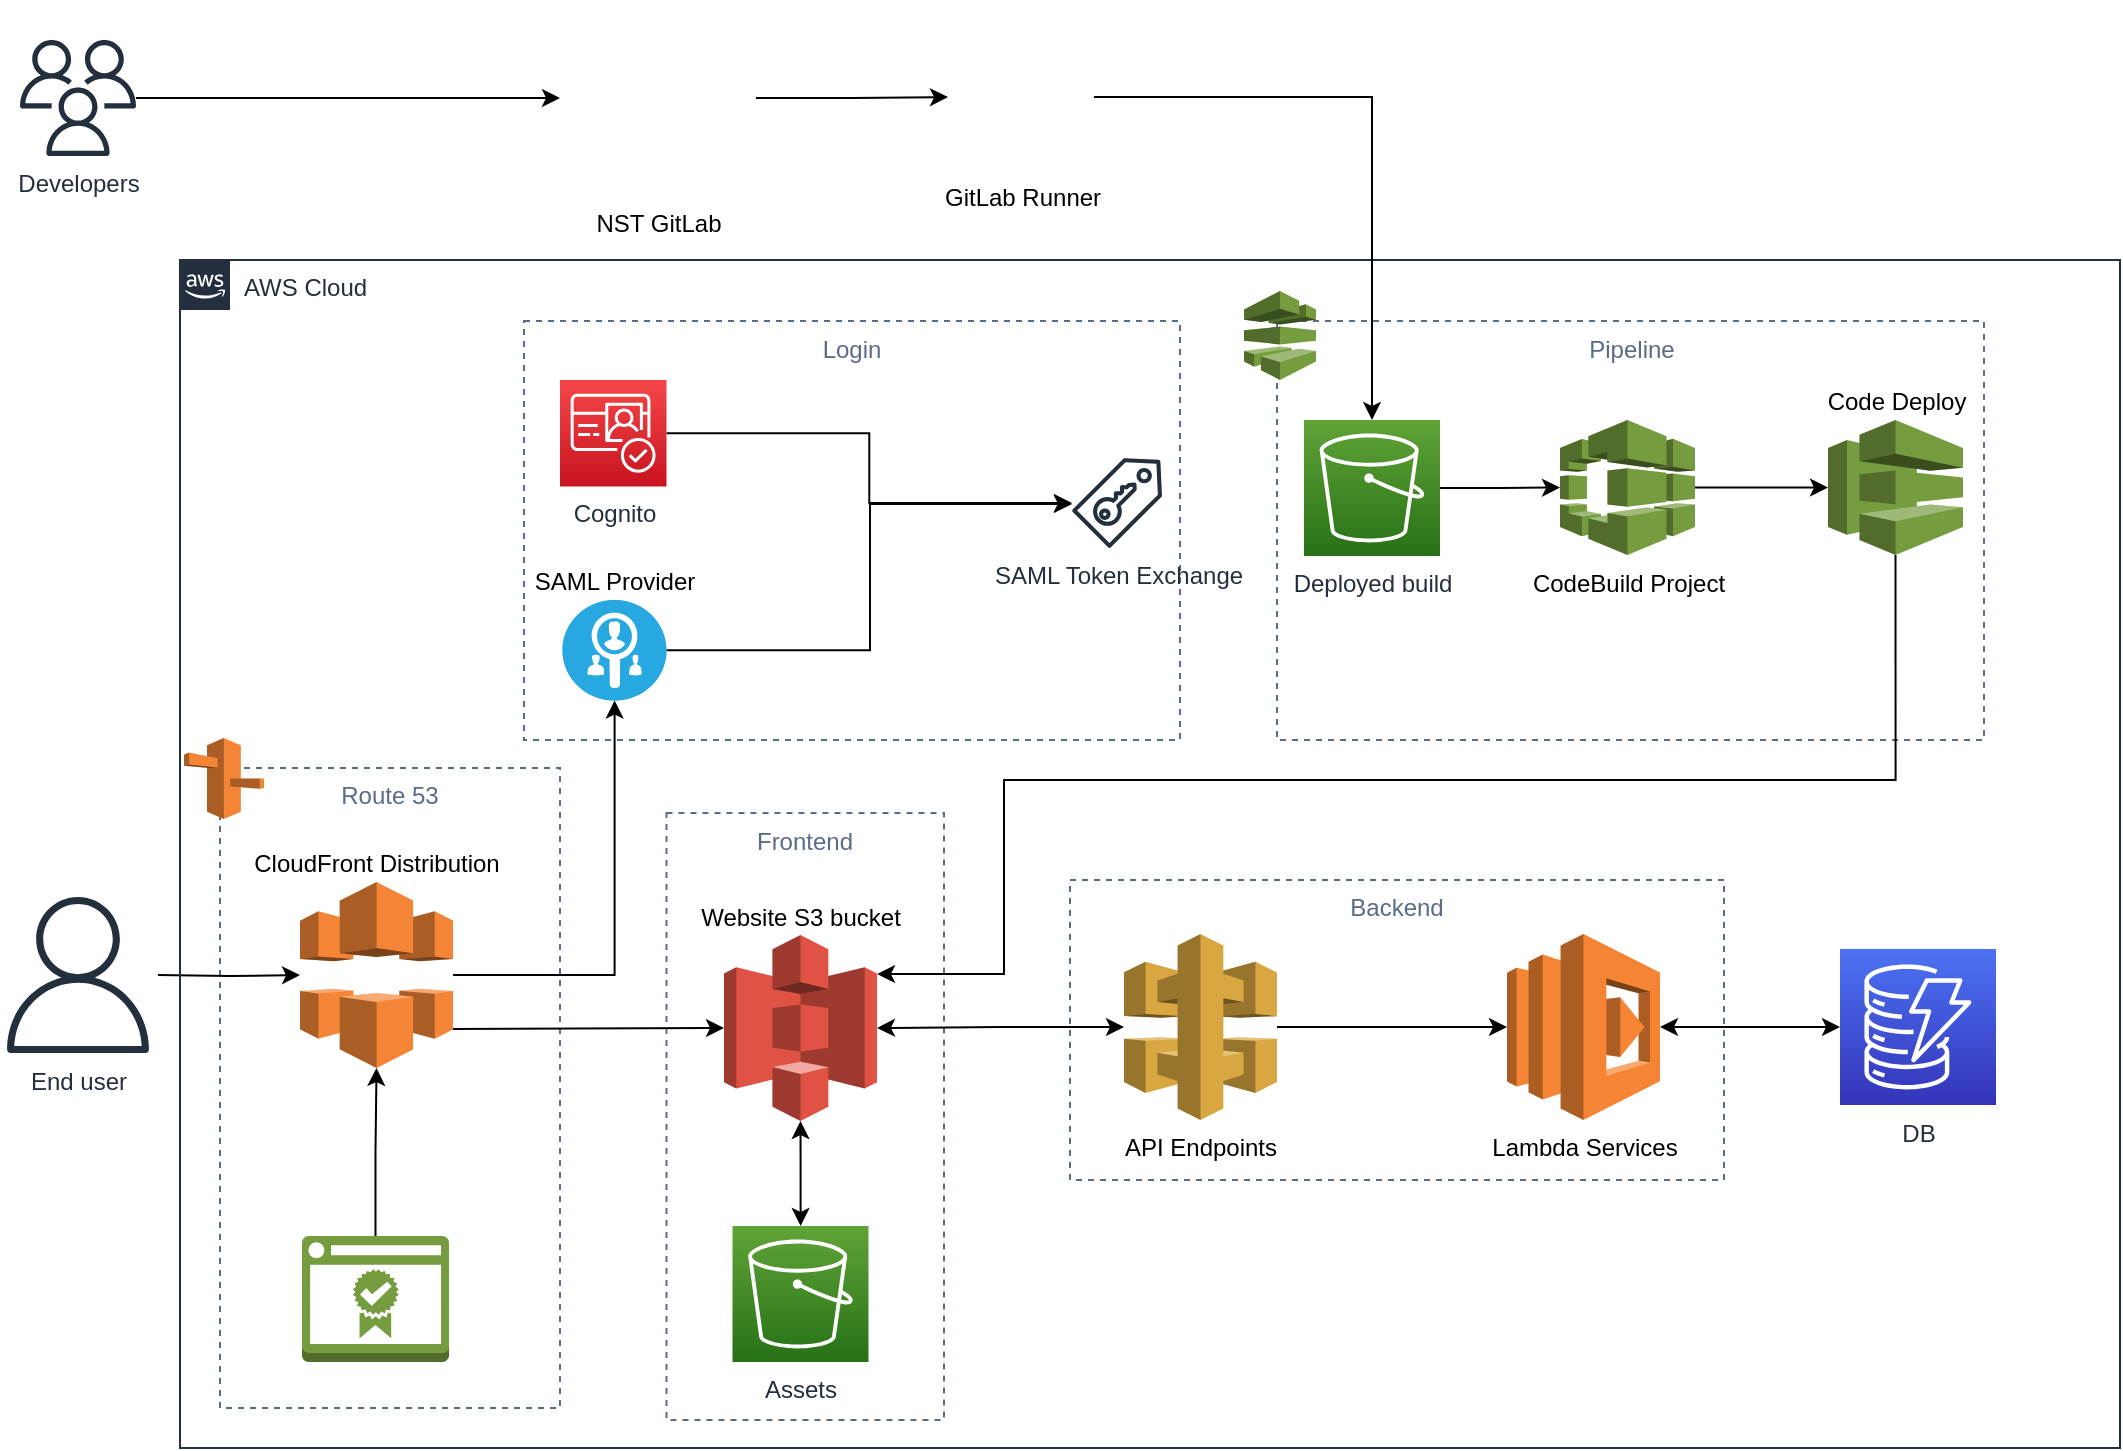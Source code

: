 <mxfile version="21.2.7" type="github">
  <diagram name="Página-1" id="fE384wR1jabPb37ffEca">
    <mxGraphModel dx="1434" dy="764" grid="1" gridSize="10" guides="1" tooltips="1" connect="1" arrows="1" fold="1" page="1" pageScale="1" pageWidth="1169" pageHeight="827" math="0" shadow="0">
      <root>
        <mxCell id="0" />
        <mxCell id="1" parent="0" />
        <mxCell id="pLiGsbW3u7w3T1KPEx4M-20" value="Pipeline" style="fillColor=none;strokeColor=#5A6C86;dashed=1;verticalAlign=top;fontStyle=0;fontColor=#5A6C86;whiteSpace=wrap;html=1;" vertex="1" parent="1">
          <mxGeometry x="676.5" y="170.5" width="353.5" height="209.5" as="geometry" />
        </mxCell>
        <mxCell id="pLiGsbW3u7w3T1KPEx4M-17" value="Login" style="fillColor=none;strokeColor=#5A6C86;dashed=1;verticalAlign=top;fontStyle=0;fontColor=#5A6C86;whiteSpace=wrap;html=1;" vertex="1" parent="1">
          <mxGeometry x="300" y="170.5" width="328" height="209.5" as="geometry" />
        </mxCell>
        <mxCell id="pLiGsbW3u7w3T1KPEx4M-16" value="Frontend" style="fillColor=none;strokeColor=#5A6C86;dashed=1;verticalAlign=top;fontStyle=0;fontColor=#5A6C86;whiteSpace=wrap;html=1;" vertex="1" parent="1">
          <mxGeometry x="371.25" y="416.5" width="138.75" height="303.5" as="geometry" />
        </mxCell>
        <mxCell id="pLiGsbW3u7w3T1KPEx4M-12" value="Route 53" style="fillColor=none;strokeColor=#5A6C86;dashed=1;verticalAlign=top;fontStyle=0;fontColor=#5A6C86;whiteSpace=wrap;html=1;" vertex="1" parent="1">
          <mxGeometry x="148" y="394" width="170" height="320" as="geometry" />
        </mxCell>
        <mxCell id="GxW3i4fvFmKfIBVBl3X--23" style="edgeStyle=orthogonalEdgeStyle;rounded=0;orthogonalLoop=1;jettySize=auto;html=1;" parent="1" target="GxW3i4fvFmKfIBVBl3X--22" edge="1">
          <mxGeometry relative="1" as="geometry">
            <mxPoint x="117" y="497.5" as="sourcePoint" />
          </mxGeometry>
        </mxCell>
        <mxCell id="GxW3i4fvFmKfIBVBl3X--18" value="AWS Cloud" style="points=[[0,0],[0.25,0],[0.5,0],[0.75,0],[1,0],[1,0.25],[1,0.5],[1,0.75],[1,1],[0.75,1],[0.5,1],[0.25,1],[0,1],[0,0.75],[0,0.5],[0,0.25]];outlineConnect=0;gradientColor=none;html=1;whiteSpace=wrap;fontSize=12;fontStyle=0;container=0;pointerEvents=0;collapsible=0;recursiveResize=0;shape=mxgraph.aws4.group;grIcon=mxgraph.aws4.group_aws_cloud_alt;strokeColor=#232F3E;fillColor=none;verticalAlign=top;align=left;spacingLeft=30;fontColor=#232F3E;dashed=0;" parent="1" vertex="1">
          <mxGeometry x="128" y="140" width="970" height="594" as="geometry" />
        </mxCell>
        <mxCell id="JycF7Gccy_H-R-XDxZl8-8" style="edgeStyle=orthogonalEdgeStyle;rounded=0;orthogonalLoop=1;jettySize=auto;html=1;" parent="1" source="GxW3i4fvFmKfIBVBl3X--22" target="JycF7Gccy_H-R-XDxZl8-5" edge="1">
          <mxGeometry relative="1" as="geometry" />
        </mxCell>
        <mxCell id="GxW3i4fvFmKfIBVBl3X--22" value="CloudFront Distribution" style="outlineConnect=0;dashed=0;verticalLabelPosition=top;verticalAlign=bottom;align=center;html=1;shape=mxgraph.aws3.cloudfront;fillColor=#F58536;gradientColor=none;labelPosition=center;" parent="1" vertex="1">
          <mxGeometry x="188" y="451" width="76.5" height="93" as="geometry" />
        </mxCell>
        <mxCell id="GxW3i4fvFmKfIBVBl3X--45" style="edgeStyle=orthogonalEdgeStyle;rounded=0;orthogonalLoop=1;jettySize=auto;html=1;" parent="1" source="GxW3i4fvFmKfIBVBl3X--44" target="GxW3i4fvFmKfIBVBl3X--22" edge="1">
          <mxGeometry relative="1" as="geometry" />
        </mxCell>
        <mxCell id="GxW3i4fvFmKfIBVBl3X--44" value="" style="outlineConnect=0;dashed=0;verticalLabelPosition=bottom;verticalAlign=top;align=center;html=1;shape=mxgraph.aws3.certificate_manager_2;fillColor=#759C3E;gradientColor=none;" parent="1" vertex="1">
          <mxGeometry x="189" y="628" width="73.5" height="63" as="geometry" />
        </mxCell>
        <mxCell id="pLiGsbW3u7w3T1KPEx4M-4" value="" style="endArrow=classic;html=1;rounded=0;exitX=1;exitY=0.79;exitDx=0;exitDy=0;exitPerimeter=0;entryX=0;entryY=0.5;entryDx=0;entryDy=0;entryPerimeter=0;" edge="1" parent="1" source="GxW3i4fvFmKfIBVBl3X--22" target="GxW3i4fvFmKfIBVBl3X--25">
          <mxGeometry width="50" height="50" relative="1" as="geometry">
            <mxPoint x="598" y="434" as="sourcePoint" />
            <mxPoint x="648" y="384" as="targetPoint" />
            <Array as="points" />
          </mxGeometry>
        </mxCell>
        <mxCell id="GxW3i4fvFmKfIBVBl3X--25" value="Website S3 bucket" style="outlineConnect=0;dashed=0;verticalLabelPosition=top;verticalAlign=bottom;align=center;html=1;shape=mxgraph.aws3.s3;fillColor=#E05243;gradientColor=none;labelPosition=center;" parent="1" vertex="1">
          <mxGeometry x="400" y="477.5" width="76.5" height="93" as="geometry" />
        </mxCell>
        <mxCell id="GxW3i4fvFmKfIBVBl3X--40" value="" style="outlineConnect=0;dashed=0;verticalLabelPosition=bottom;verticalAlign=top;align=center;html=1;shape=mxgraph.aws3.route_53;fillColor=#F58536;gradientColor=none;" parent="1" vertex="1">
          <mxGeometry x="130" y="379" width="40" height="40.5" as="geometry" />
        </mxCell>
        <mxCell id="YWNPY7S2GgF7NO56taii-2" style="edgeStyle=orthogonalEdgeStyle;rounded=0;orthogonalLoop=1;jettySize=auto;html=1;startArrow=classic;startFill=1;" parent="1" source="GxW3i4fvFmKfIBVBl3X--24" target="GxW3i4fvFmKfIBVBl3X--25" edge="1">
          <mxGeometry relative="1" as="geometry" />
        </mxCell>
        <mxCell id="YWNPY7S2GgF7NO56taii-4" style="edgeStyle=orthogonalEdgeStyle;rounded=0;orthogonalLoop=1;jettySize=auto;html=1;startArrow=classic;startFill=1;" parent="1" source="YWNPY7S2GgF7NO56taii-3" target="GxW3i4fvFmKfIBVBl3X--25" edge="1">
          <mxGeometry relative="1" as="geometry">
            <mxPoint x="588" y="473" as="sourcePoint" />
          </mxGeometry>
        </mxCell>
        <mxCell id="pLiGsbW3u7w3T1KPEx4M-10" style="edgeStyle=orthogonalEdgeStyle;rounded=0;orthogonalLoop=1;jettySize=auto;html=1;" edge="1" parent="1" source="JycF7Gccy_H-R-XDxZl8-1" target="JycF7Gccy_H-R-XDxZl8-3">
          <mxGeometry relative="1" as="geometry" />
        </mxCell>
        <mxCell id="JycF7Gccy_H-R-XDxZl8-1" value="Cognito" style="sketch=0;points=[[0,0,0],[0.25,0,0],[0.5,0,0],[0.75,0,0],[1,0,0],[0,1,0],[0.25,1,0],[0.5,1,0],[0.75,1,0],[1,1,0],[0,0.25,0],[0,0.5,0],[0,0.75,0],[1,0.25,0],[1,0.5,0],[1,0.75,0]];outlineConnect=0;fontColor=#232F3E;gradientColor=#F54749;gradientDirection=north;fillColor=#C7131F;strokeColor=#ffffff;dashed=0;verticalLabelPosition=bottom;verticalAlign=top;align=center;html=1;fontSize=12;fontStyle=0;aspect=fixed;shape=mxgraph.aws4.resourceIcon;resIcon=mxgraph.aws4.cognito;" parent="1" vertex="1">
          <mxGeometry x="318" y="200" width="53.25" height="53.25" as="geometry" />
        </mxCell>
        <mxCell id="JycF7Gccy_H-R-XDxZl8-3" value="SAML Token Exchange" style="sketch=0;outlineConnect=0;fontColor=#232F3E;gradientColor=none;fillColor=#232F3D;strokeColor=none;dashed=0;verticalLabelPosition=bottom;verticalAlign=top;align=center;html=1;fontSize=12;fontStyle=0;aspect=fixed;pointerEvents=1;shape=mxgraph.aws4.saml_token;" parent="1" vertex="1">
          <mxGeometry x="574" y="239" width="45" height="45" as="geometry" />
        </mxCell>
        <mxCell id="JycF7Gccy_H-R-XDxZl8-6" style="edgeStyle=orthogonalEdgeStyle;rounded=0;orthogonalLoop=1;jettySize=auto;html=1;exitX=1;exitY=0.5;exitDx=0;exitDy=0;exitPerimeter=0;" parent="1" source="JycF7Gccy_H-R-XDxZl8-5" target="JycF7Gccy_H-R-XDxZl8-3" edge="1">
          <mxGeometry relative="1" as="geometry">
            <Array as="points">
              <mxPoint x="473" y="335" />
              <mxPoint x="473" y="262" />
            </Array>
          </mxGeometry>
        </mxCell>
        <mxCell id="JycF7Gccy_H-R-XDxZl8-5" value="SAML Provider" style="fillColor=#28A8E0;verticalLabelPosition=top;sketch=0;html=1;strokeColor=#ffffff;verticalAlign=bottom;align=center;points=[[0.145,0.145,0],[0.5,0,0],[0.855,0.145,0],[1,0.5,0],[0.855,0.855,0],[0.5,1,0],[0.145,0.855,0],[0,0.5,0]];pointerEvents=1;shape=mxgraph.cisco_safe.compositeIcon;bgIcon=ellipse;resIcon=mxgraph.cisco_safe.capability.identity_authorization_alt;labelPosition=center;" parent="1" vertex="1">
          <mxGeometry x="319.25" y="310" width="52" height="50.25" as="geometry" />
        </mxCell>
        <mxCell id="YWNPY7S2GgF7NO56taii-3" value="Assets" style="sketch=0;points=[[0,0,0],[0.25,0,0],[0.5,0,0],[0.75,0,0],[1,0,0],[0,1,0],[0.25,1,0],[0.5,1,0],[0.75,1,0],[1,1,0],[0,0.25,0],[0,0.5,0],[0,0.75,0],[1,0.25,0],[1,0.5,0],[1,0.75,0]];outlineConnect=0;fontColor=#232F3E;gradientColor=#60A337;gradientDirection=north;fillColor=#277116;strokeColor=#ffffff;dashed=0;verticalLabelPosition=bottom;verticalAlign=top;align=center;html=1;fontSize=12;fontStyle=0;aspect=fixed;shape=mxgraph.aws4.resourceIcon;resIcon=mxgraph.aws4.s3;labelPosition=center;" parent="1" vertex="1">
          <mxGeometry x="404.25" y="623" width="68" height="68" as="geometry" />
        </mxCell>
        <mxCell id="YWNPY7S2GgF7NO56taii-7" style="edgeStyle=orthogonalEdgeStyle;rounded=0;orthogonalLoop=1;jettySize=auto;html=1;" parent="1" source="GxW3i4fvFmKfIBVBl3X--24" target="pLiGsbW3u7w3T1KPEx4M-6" edge="1">
          <mxGeometry relative="1" as="geometry">
            <mxPoint x="782.5" y="503.5" as="targetPoint" />
          </mxGeometry>
        </mxCell>
        <mxCell id="YWNPY7S2GgF7NO56taii-6" style="edgeStyle=orthogonalEdgeStyle;rounded=0;orthogonalLoop=1;jettySize=auto;html=1;startArrow=classic;startFill=1;" parent="1" source="pLiGsbW3u7w3T1KPEx4M-6" target="pLiGsbW3u7w3T1KPEx4M-1" edge="1">
          <mxGeometry relative="1" as="geometry">
            <mxPoint x="817" y="467.5" as="sourcePoint" />
            <mxPoint x="896" y="568.5" as="targetPoint" />
          </mxGeometry>
        </mxCell>
        <mxCell id="pLiGsbW3u7w3T1KPEx4M-1" value="DB" style="sketch=0;points=[[0,0,0],[0.25,0,0],[0.5,0,0],[0.75,0,0],[1,0,0],[0,1,0],[0.25,1,0],[0.5,1,0],[0.75,1,0],[1,1,0],[0,0.25,0],[0,0.5,0],[0,0.75,0],[1,0.25,0],[1,0.5,0],[1,0.75,0]];outlineConnect=0;fontColor=#232F3E;gradientColor=#4D72F3;gradientDirection=north;fillColor=#3334B9;strokeColor=#ffffff;dashed=0;verticalLabelPosition=bottom;verticalAlign=top;align=center;html=1;fontSize=12;fontStyle=0;aspect=fixed;shape=mxgraph.aws4.resourceIcon;resIcon=mxgraph.aws4.dynamodb;" vertex="1" parent="1">
          <mxGeometry x="958" y="484.5" width="78" height="78" as="geometry" />
        </mxCell>
        <mxCell id="GxW3i4fvFmKfIBVBl3X--24" value="API Endpoints" style="outlineConnect=0;dashed=0;verticalLabelPosition=bottom;verticalAlign=top;align=center;html=1;shape=mxgraph.aws3.api_gateway;fillColor=#D9A741;gradientColor=none;" parent="1" vertex="1">
          <mxGeometry x="600" y="477" width="76.5" height="93" as="geometry" />
        </mxCell>
        <mxCell id="pLiGsbW3u7w3T1KPEx4M-6" value="Lambda Services" style="outlineConnect=0;dashed=0;verticalLabelPosition=bottom;verticalAlign=top;align=center;html=1;shape=mxgraph.aws3.lambda;fillColor=#F58534;gradientColor=none;" vertex="1" parent="1">
          <mxGeometry x="791.5" y="477" width="76.5" height="93" as="geometry" />
        </mxCell>
        <mxCell id="pLiGsbW3u7w3T1KPEx4M-7" value="Developers" style="sketch=0;outlineConnect=0;fontColor=#232F3E;gradientColor=none;fillColor=#232F3D;strokeColor=none;dashed=0;verticalLabelPosition=bottom;verticalAlign=top;align=center;html=1;fontSize=12;fontStyle=0;aspect=fixed;pointerEvents=1;shape=mxgraph.aws4.users;" vertex="1" parent="1">
          <mxGeometry x="48" y="30" width="58" height="58" as="geometry" />
        </mxCell>
        <mxCell id="pLiGsbW3u7w3T1KPEx4M-8" value="End user" style="sketch=0;outlineConnect=0;fontColor=#232F3E;gradientColor=none;fillColor=#232F3D;strokeColor=none;dashed=0;verticalLabelPosition=bottom;verticalAlign=top;align=center;html=1;fontSize=12;fontStyle=0;aspect=fixed;pointerEvents=1;shape=mxgraph.aws4.user;" vertex="1" parent="1">
          <mxGeometry x="38" y="458.5" width="78" height="78" as="geometry" />
        </mxCell>
        <mxCell id="pLiGsbW3u7w3T1KPEx4M-11" style="edgeStyle=orthogonalEdgeStyle;rounded=0;orthogonalLoop=1;jettySize=auto;html=1;entryX=1;entryY=0.21;entryDx=0;entryDy=0;entryPerimeter=0;exitX=0.5;exitY=1;exitDx=0;exitDy=0;exitPerimeter=0;" edge="1" parent="1" source="6rINnuF4IegbSsWrVnv0-1" target="GxW3i4fvFmKfIBVBl3X--25">
          <mxGeometry relative="1" as="geometry">
            <Array as="points">
              <mxPoint x="986" y="400" />
              <mxPoint x="540" y="400" />
              <mxPoint x="540" y="497" />
            </Array>
          </mxGeometry>
        </mxCell>
        <mxCell id="6rINnuF4IegbSsWrVnv0-4" style="edgeStyle=orthogonalEdgeStyle;rounded=0;orthogonalLoop=1;jettySize=auto;html=1;" parent="1" source="pLiGsbW3u7w3T1KPEx4M-7" target="pLiGsbW3u7w3T1KPEx4M-21" edge="1">
          <mxGeometry relative="1" as="geometry">
            <mxPoint x="138" y="105" as="sourcePoint" />
            <mxPoint x="330" y="130" as="targetPoint" />
          </mxGeometry>
        </mxCell>
        <mxCell id="pLiGsbW3u7w3T1KPEx4M-15" value="Backend" style="fillColor=none;strokeColor=#5A6C86;dashed=1;verticalAlign=top;fontStyle=0;fontColor=#5A6C86;whiteSpace=wrap;html=1;" vertex="1" parent="1">
          <mxGeometry x="573" y="450" width="327" height="150" as="geometry" />
        </mxCell>
        <mxCell id="6rINnuF4IegbSsWrVnv0-3" style="edgeStyle=orthogonalEdgeStyle;rounded=0;orthogonalLoop=1;jettySize=auto;html=1;entryX=0;entryY=0.5;entryDx=0;entryDy=0;entryPerimeter=0;" parent="1" source="GxW3i4fvFmKfIBVBl3X--31" target="6rINnuF4IegbSsWrVnv0-1" edge="1">
          <mxGeometry relative="1" as="geometry" />
        </mxCell>
        <mxCell id="GxW3i4fvFmKfIBVBl3X--31" value="CodeBuild Project" style="outlineConnect=0;dashed=0;verticalLabelPosition=bottom;verticalAlign=top;align=center;html=1;shape=mxgraph.aws3.codebuild;fillColor=#759C3E;gradientColor=none;" parent="1" vertex="1">
          <mxGeometry x="818" y="220" width="67.5" height="67.5" as="geometry" />
        </mxCell>
        <mxCell id="6rINnuF4IegbSsWrVnv0-1" value="Code Deploy" style="outlineConnect=0;dashed=0;verticalLabelPosition=top;verticalAlign=bottom;align=center;html=1;shape=mxgraph.aws3.codedeploy;fillColor=#759C3E;gradientColor=none;labelPosition=center;" parent="1" vertex="1">
          <mxGeometry x="952" y="220" width="67.5" height="67.5" as="geometry" />
        </mxCell>
        <mxCell id="GxW3i4fvFmKfIBVBl3X--33" value="" style="outlineConnect=0;dashed=0;verticalLabelPosition=bottom;verticalAlign=top;align=center;html=1;shape=mxgraph.aws3.codepipeline;fillColor=#759C3E;gradientColor=none;" parent="1" vertex="1">
          <mxGeometry x="660" y="155.5" width="36" height="44.5" as="geometry" />
        </mxCell>
        <mxCell id="pLiGsbW3u7w3T1KPEx4M-19" style="edgeStyle=orthogonalEdgeStyle;rounded=0;orthogonalLoop=1;jettySize=auto;html=1;" edge="1" parent="1" source="pLiGsbW3u7w3T1KPEx4M-18" target="GxW3i4fvFmKfIBVBl3X--31">
          <mxGeometry relative="1" as="geometry" />
        </mxCell>
        <mxCell id="pLiGsbW3u7w3T1KPEx4M-18" value="Deployed build" style="sketch=0;points=[[0,0,0],[0.25,0,0],[0.5,0,0],[0.75,0,0],[1,0,0],[0,1,0],[0.25,1,0],[0.5,1,0],[0.75,1,0],[1,1,0],[0,0.25,0],[0,0.5,0],[0,0.75,0],[1,0.25,0],[1,0.5,0],[1,0.75,0]];outlineConnect=0;fontColor=#232F3E;gradientColor=#60A337;gradientDirection=north;fillColor=#277116;strokeColor=#ffffff;dashed=0;verticalLabelPosition=bottom;verticalAlign=top;align=center;html=1;fontSize=12;fontStyle=0;aspect=fixed;shape=mxgraph.aws4.resourceIcon;resIcon=mxgraph.aws4.s3;labelPosition=center;" vertex="1" parent="1">
          <mxGeometry x="690" y="220" width="68" height="68" as="geometry" />
        </mxCell>
        <mxCell id="pLiGsbW3u7w3T1KPEx4M-24" style="edgeStyle=orthogonalEdgeStyle;rounded=0;orthogonalLoop=1;jettySize=auto;html=1;" edge="1" parent="1" source="pLiGsbW3u7w3T1KPEx4M-21" target="pLiGsbW3u7w3T1KPEx4M-22">
          <mxGeometry relative="1" as="geometry" />
        </mxCell>
        <mxCell id="pLiGsbW3u7w3T1KPEx4M-21" value="NST GitLab" style="shape=image;html=1;verticalAlign=top;verticalLabelPosition=bottom;labelBackgroundColor=#ffffff;imageAspect=0;aspect=fixed;image=https://cdn4.iconfinder.com/data/icons/socialcones/508/Gitlab-128.png" vertex="1" parent="1">
          <mxGeometry x="318" y="10" width="98" height="98" as="geometry" />
        </mxCell>
        <mxCell id="pLiGsbW3u7w3T1KPEx4M-23" style="edgeStyle=orthogonalEdgeStyle;rounded=0;orthogonalLoop=1;jettySize=auto;html=1;" edge="1" parent="1" source="pLiGsbW3u7w3T1KPEx4M-22" target="pLiGsbW3u7w3T1KPEx4M-18">
          <mxGeometry relative="1" as="geometry" />
        </mxCell>
        <mxCell id="pLiGsbW3u7w3T1KPEx4M-22" value="GitLab Runner" style="shape=image;html=1;verticalAlign=top;verticalLabelPosition=bottom;labelBackgroundColor=#ffffff;imageAspect=0;aspect=fixed;image=https://cdn0.iconfinder.com/data/icons/phosphor-fill-vol-3/256/gitlab-logo-simple-fill-128.png" vertex="1" parent="1">
          <mxGeometry x="512" y="22" width="73" height="73" as="geometry" />
        </mxCell>
      </root>
    </mxGraphModel>
  </diagram>
</mxfile>

